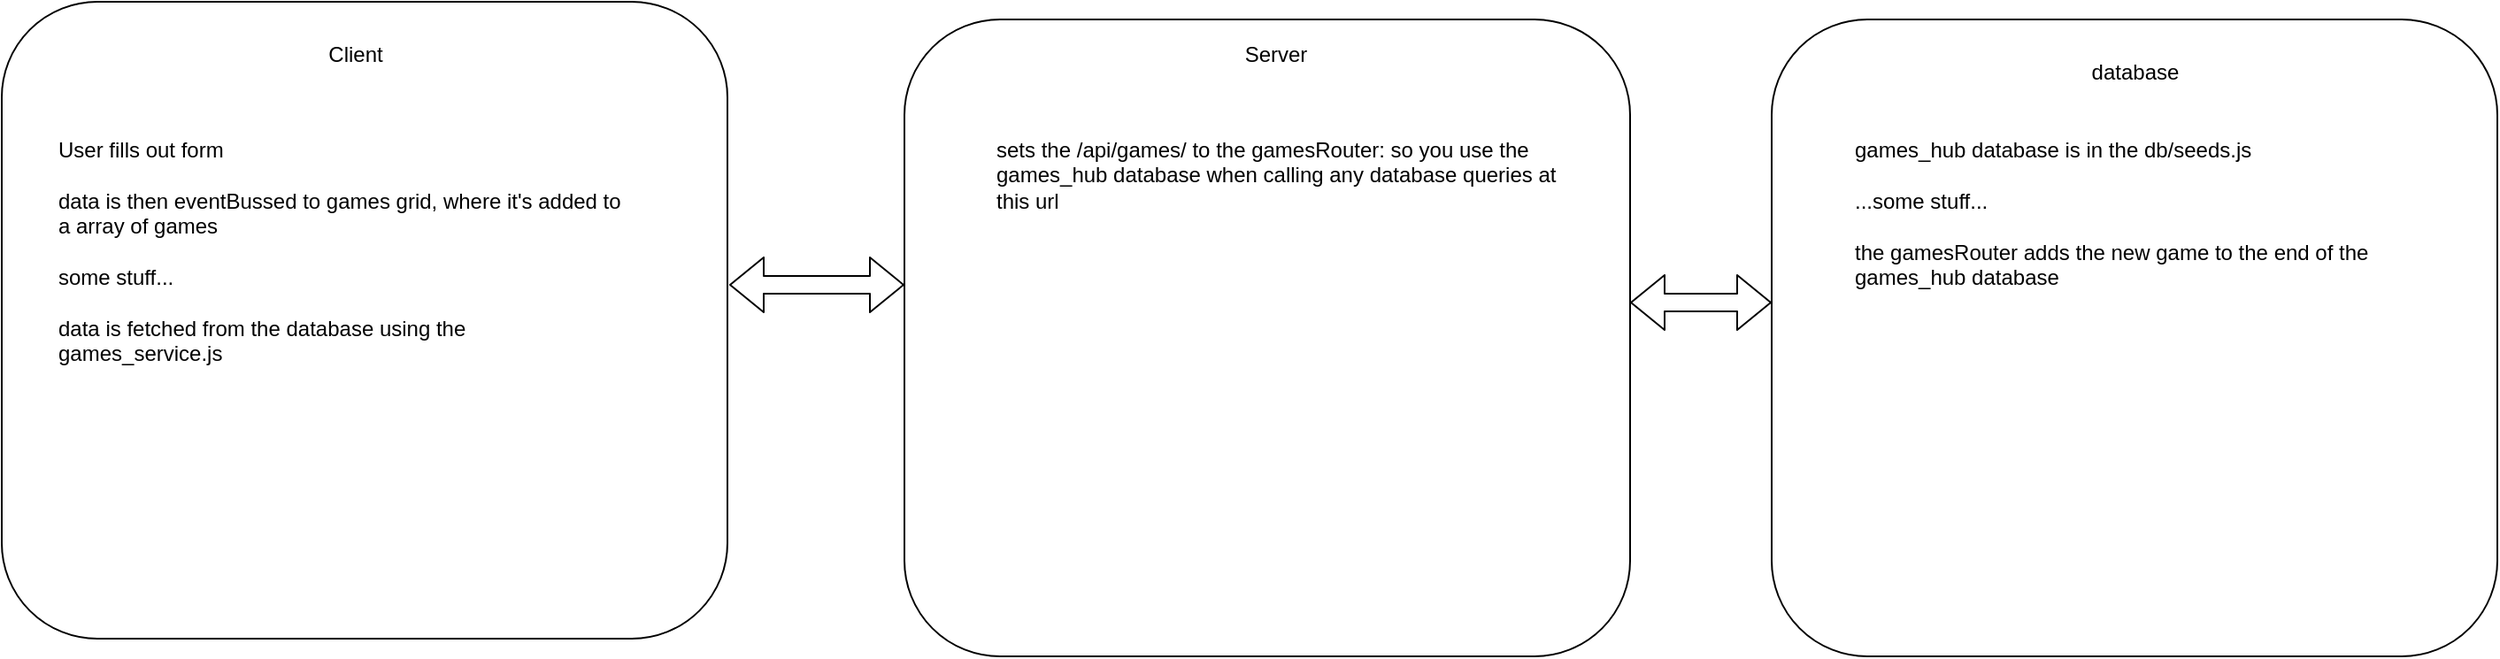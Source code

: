 <mxfile version="14.3.1" type="device"><diagram id="G6N9jcnfRskwyNyqYH0i" name="Page-1"><mxGraphModel dx="1465" dy="382" grid="1" gridSize="10" guides="1" tooltips="1" connect="1" arrows="1" fold="1" page="1" pageScale="1" pageWidth="827" pageHeight="1169" math="0" shadow="0"><root><mxCell id="0"/><mxCell id="1" parent="0"/><mxCell id="lGi_zavZPCP0j0C42KaP-5" value="" style="rounded=1;whiteSpace=wrap;html=1;" vertex="1" parent="1"><mxGeometry x="-10" y="170" width="410" height="360" as="geometry"/></mxCell><mxCell id="lGi_zavZPCP0j0C42KaP-8" value="" style="rounded=1;whiteSpace=wrap;html=1;" vertex="1" parent="1"><mxGeometry x="990" y="180" width="410" height="360" as="geometry"/></mxCell><mxCell id="lGi_zavZPCP0j0C42KaP-9" value="" style="rounded=1;whiteSpace=wrap;html=1;" vertex="1" parent="1"><mxGeometry x="500" y="180" width="410" height="360" as="geometry"/></mxCell><mxCell id="lGi_zavZPCP0j0C42KaP-10" value="Client" style="text;html=1;strokeColor=none;fillColor=none;align=center;verticalAlign=middle;whiteSpace=wrap;rounded=0;" vertex="1" parent="1"><mxGeometry x="170" y="190" width="40" height="20" as="geometry"/></mxCell><mxCell id="lGi_zavZPCP0j0C42KaP-11" value="database" style="text;html=1;strokeColor=none;fillColor=none;align=center;verticalAlign=middle;whiteSpace=wrap;rounded=0;" vertex="1" parent="1"><mxGeometry x="1150" y="200" width="91" height="20" as="geometry"/></mxCell><mxCell id="lGi_zavZPCP0j0C42KaP-12" value="Server" style="text;html=1;strokeColor=none;fillColor=none;align=center;verticalAlign=middle;whiteSpace=wrap;rounded=0;" vertex="1" parent="1"><mxGeometry x="690" y="190" width="40" height="20" as="geometry"/></mxCell><mxCell id="lGi_zavZPCP0j0C42KaP-13" value="User fills out form&lt;br&gt;&lt;br&gt;data is then eventBussed to games grid, where it's added to a array of games&lt;br&gt;&lt;br&gt;some stuff...&lt;br&gt;&lt;br&gt;data is fetched from the database using the games_service.js" style="text;html=1;strokeColor=none;fillColor=none;align=left;verticalAlign=top;whiteSpace=wrap;rounded=0;" vertex="1" parent="1"><mxGeometry x="20" y="240" width="320" height="240" as="geometry"/></mxCell><mxCell id="lGi_zavZPCP0j0C42KaP-14" value="games_hub database is in the db/seeds.js&lt;br&gt;&lt;br&gt;...some stuff...&lt;br&gt;&lt;br&gt;the gamesRouter adds the new game to the end of the&amp;nbsp; games_hub database&amp;nbsp;" style="text;html=1;strokeColor=none;fillColor=none;align=left;verticalAlign=top;whiteSpace=wrap;rounded=0;" vertex="1" parent="1"><mxGeometry x="1035" y="240" width="320" height="140" as="geometry"/></mxCell><mxCell id="lGi_zavZPCP0j0C42KaP-15" value="sets the /api/games/ to the gamesRouter: so you use the games_hub database when calling any database queries at this url&lt;br&gt;" style="text;html=1;strokeColor=none;fillColor=none;align=left;verticalAlign=top;whiteSpace=wrap;rounded=0;" vertex="1" parent="1"><mxGeometry x="550" y="240" width="320" height="140" as="geometry"/></mxCell><mxCell id="lGi_zavZPCP0j0C42KaP-16" value="" style="shape=flexArrow;endArrow=classic;startArrow=classic;html=1;" edge="1" parent="1"><mxGeometry width="50" height="50" relative="1" as="geometry"><mxPoint x="401" y="330" as="sourcePoint"/><mxPoint x="500" y="330" as="targetPoint"/></mxGeometry></mxCell><mxCell id="lGi_zavZPCP0j0C42KaP-17" value="" style="shape=flexArrow;endArrow=classic;startArrow=classic;html=1;" edge="1" parent="1"><mxGeometry width="50" height="50" relative="1" as="geometry"><mxPoint x="910" y="340.0" as="sourcePoint"/><mxPoint x="990" y="340" as="targetPoint"/></mxGeometry></mxCell></root></mxGraphModel></diagram></mxfile>